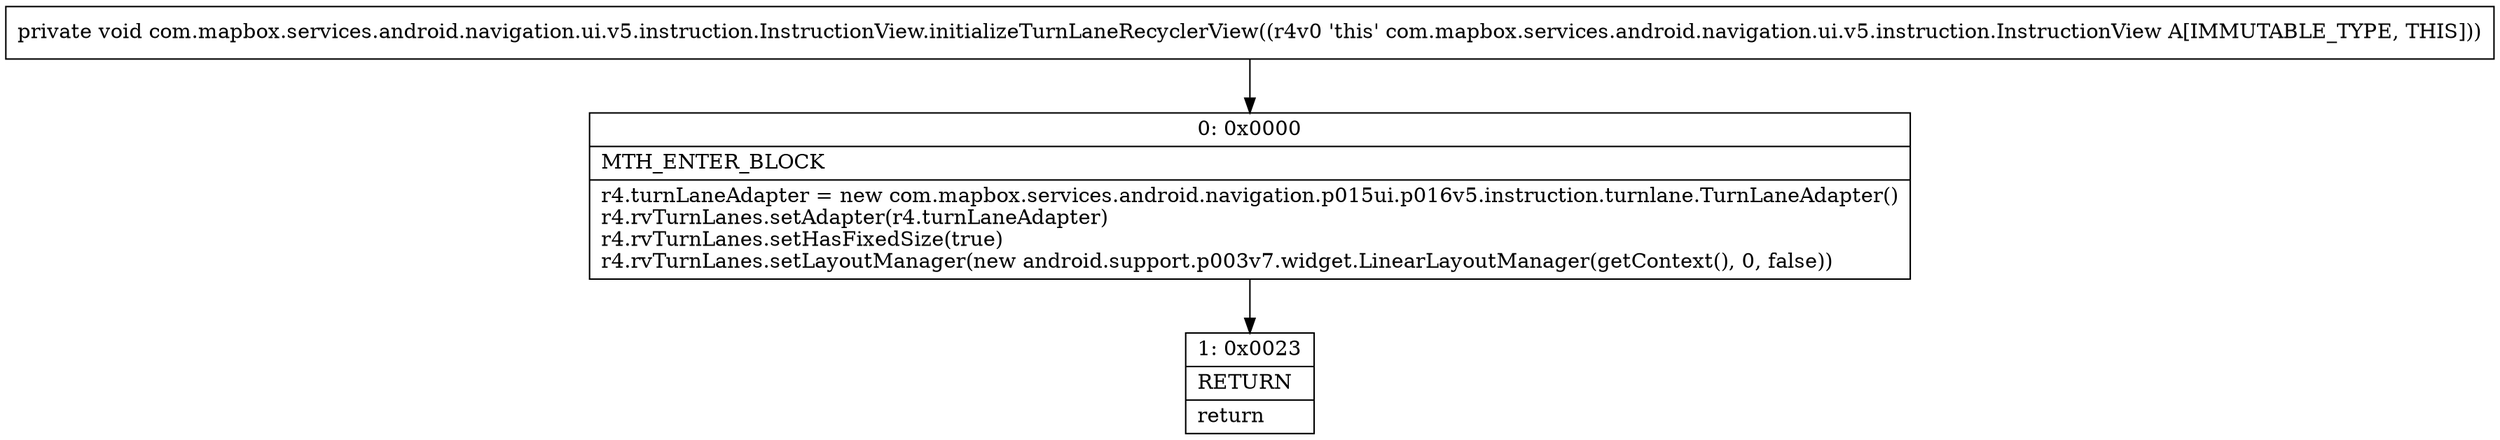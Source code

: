 digraph "CFG forcom.mapbox.services.android.navigation.ui.v5.instruction.InstructionView.initializeTurnLaneRecyclerView()V" {
Node_0 [shape=record,label="{0\:\ 0x0000|MTH_ENTER_BLOCK\l|r4.turnLaneAdapter = new com.mapbox.services.android.navigation.p015ui.p016v5.instruction.turnlane.TurnLaneAdapter()\lr4.rvTurnLanes.setAdapter(r4.turnLaneAdapter)\lr4.rvTurnLanes.setHasFixedSize(true)\lr4.rvTurnLanes.setLayoutManager(new android.support.p003v7.widget.LinearLayoutManager(getContext(), 0, false))\l}"];
Node_1 [shape=record,label="{1\:\ 0x0023|RETURN\l|return\l}"];
MethodNode[shape=record,label="{private void com.mapbox.services.android.navigation.ui.v5.instruction.InstructionView.initializeTurnLaneRecyclerView((r4v0 'this' com.mapbox.services.android.navigation.ui.v5.instruction.InstructionView A[IMMUTABLE_TYPE, THIS])) }"];
MethodNode -> Node_0;
Node_0 -> Node_1;
}

